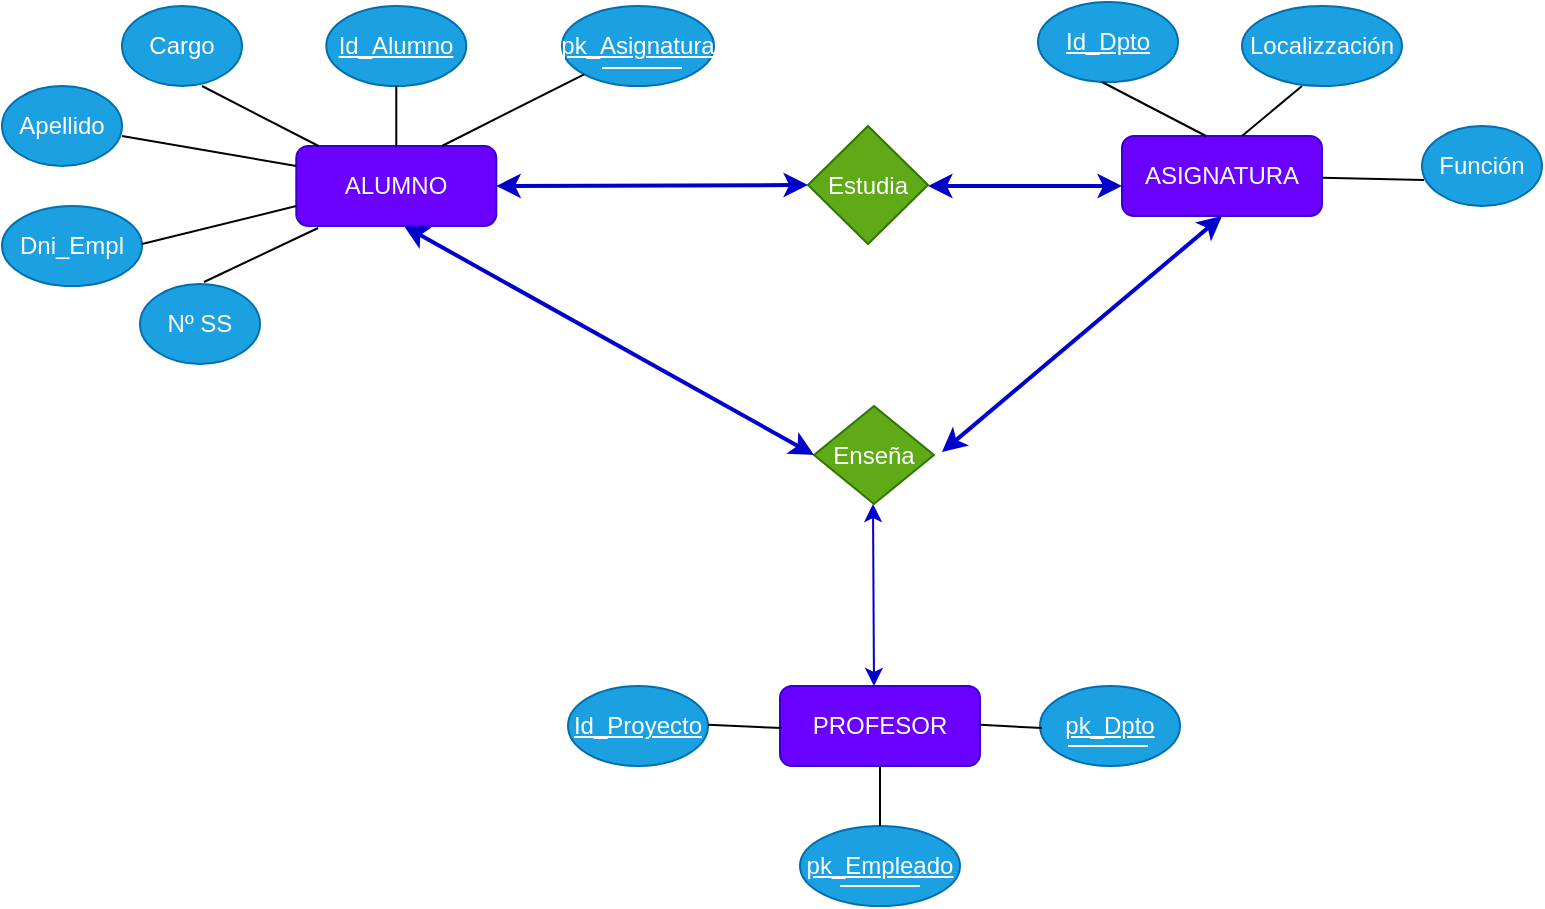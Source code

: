 <mxfile version="13.8.7" type="github">
  <diagram id="UejqZeAN-Qnx96pddLIH" name="Page-1">
    <mxGraphModel dx="868" dy="450" grid="1" gridSize="10" guides="1" tooltips="1" connect="1" arrows="1" fold="1" page="1" pageScale="1" pageWidth="827" pageHeight="1169" math="0" shadow="0">
      <root>
        <mxCell id="0" />
        <mxCell id="1" parent="0" />
        <mxCell id="DPdH1W380ujIGKMa01r5-1" value="ALUMNO" style="rounded=1;whiteSpace=wrap;html=1;fillColor=#6a00ff;strokeColor=#3700CC;fontColor=#ffffff;" vertex="1" parent="1">
          <mxGeometry x="167.14" y="100" width="100" height="40" as="geometry" />
        </mxCell>
        <mxCell id="DPdH1W380ujIGKMa01r5-2" value="ASIGNATURA" style="rounded=1;whiteSpace=wrap;html=1;fillColor=#6a00ff;strokeColor=#3700CC;fontColor=#ffffff;" vertex="1" parent="1">
          <mxGeometry x="580" y="95" width="100" height="40" as="geometry" />
        </mxCell>
        <mxCell id="DPdH1W380ujIGKMa01r5-3" value="PROFESOR" style="rounded=1;whiteSpace=wrap;html=1;fillColor=#6a00ff;strokeColor=#3700CC;fontColor=#ffffff;" vertex="1" parent="1">
          <mxGeometry x="409" y="370" width="100" height="40" as="geometry" />
        </mxCell>
        <mxCell id="DPdH1W380ujIGKMa01r5-4" value="&lt;u&gt;Id_Proyecto&lt;/u&gt;" style="ellipse;whiteSpace=wrap;html=1;fillColor=#1ba1e2;strokeColor=#006EAF;fontColor=#ffffff;" vertex="1" parent="1">
          <mxGeometry x="303" y="370" width="70" height="40" as="geometry" />
        </mxCell>
        <mxCell id="DPdH1W380ujIGKMa01r5-5" value="&lt;u&gt;pk_Empleado&lt;/u&gt;" style="ellipse;whiteSpace=wrap;html=1;fillColor=#1ba1e2;strokeColor=#006EAF;fontColor=#ffffff;" vertex="1" parent="1">
          <mxGeometry x="419" y="440" width="80" height="40" as="geometry" />
        </mxCell>
        <mxCell id="DPdH1W380ujIGKMa01r5-6" value="&lt;u&gt;pk_Dpto&lt;/u&gt;" style="ellipse;whiteSpace=wrap;html=1;fillColor=#1ba1e2;strokeColor=#006EAF;fontColor=#ffffff;" vertex="1" parent="1">
          <mxGeometry x="539" y="370" width="70" height="40" as="geometry" />
        </mxCell>
        <mxCell id="DPdH1W380ujIGKMa01r5-7" value="&lt;u&gt;Id_Alumno&lt;/u&gt;" style="ellipse;whiteSpace=wrap;html=1;fillColor=#1ba1e2;strokeColor=#006EAF;fontColor=#ffffff;" vertex="1" parent="1">
          <mxGeometry x="182.14" y="30" width="70" height="40" as="geometry" />
        </mxCell>
        <mxCell id="DPdH1W380ujIGKMa01r5-8" value="Dni_Empl" style="ellipse;whiteSpace=wrap;html=1;fillColor=#1ba1e2;strokeColor=#006EAF;fontColor=#ffffff;" vertex="1" parent="1">
          <mxGeometry x="20" y="130" width="70" height="40" as="geometry" />
        </mxCell>
        <mxCell id="DPdH1W380ujIGKMa01r5-9" value="Nº SS" style="ellipse;whiteSpace=wrap;html=1;fillColor=#1ba1e2;strokeColor=#006EAF;fontColor=#ffffff;" vertex="1" parent="1">
          <mxGeometry x="89.0" y="169" width="60" height="40" as="geometry" />
        </mxCell>
        <mxCell id="DPdH1W380ujIGKMa01r5-10" value="&lt;u&gt;pk_Asignatura&lt;/u&gt;" style="ellipse;whiteSpace=wrap;html=1;fillColor=#1ba1e2;strokeColor=#006EAF;fontColor=#ffffff;" vertex="1" parent="1">
          <mxGeometry x="300" y="30" width="76" height="40" as="geometry" />
        </mxCell>
        <mxCell id="DPdH1W380ujIGKMa01r5-11" value="Cargo" style="ellipse;whiteSpace=wrap;html=1;fillColor=#1ba1e2;strokeColor=#006EAF;fontColor=#ffffff;" vertex="1" parent="1">
          <mxGeometry x="80" y="30" width="60" height="40" as="geometry" />
        </mxCell>
        <mxCell id="DPdH1W380ujIGKMa01r5-12" value="Apellido" style="ellipse;whiteSpace=wrap;html=1;fillColor=#1ba1e2;strokeColor=#006EAF;fontColor=#ffffff;" vertex="1" parent="1">
          <mxGeometry x="20" y="70" width="60" height="40" as="geometry" />
        </mxCell>
        <mxCell id="DPdH1W380ujIGKMa01r5-13" value="" style="endArrow=none;html=1;strokeColor=#FFFEF7;" edge="1" parent="1">
          <mxGeometry width="50" height="50" relative="1" as="geometry">
            <mxPoint x="320" y="61" as="sourcePoint" />
            <mxPoint x="360" y="61" as="targetPoint" />
          </mxGeometry>
        </mxCell>
        <mxCell id="DPdH1W380ujIGKMa01r5-14" value="&lt;u&gt;Id_Dpto&lt;/u&gt;" style="ellipse;whiteSpace=wrap;html=1;fillColor=#1ba1e2;strokeColor=#006EAF;fontColor=#ffffff;" vertex="1" parent="1">
          <mxGeometry x="538" y="28" width="70" height="40" as="geometry" />
        </mxCell>
        <mxCell id="DPdH1W380ujIGKMa01r5-15" value="Localizzación" style="ellipse;whiteSpace=wrap;html=1;fillColor=#1ba1e2;strokeColor=#006EAF;fontColor=#ffffff;" vertex="1" parent="1">
          <mxGeometry x="640" y="30" width="80" height="40" as="geometry" />
        </mxCell>
        <mxCell id="DPdH1W380ujIGKMa01r5-16" value="Función" style="ellipse;whiteSpace=wrap;html=1;fillColor=#1ba1e2;strokeColor=#006EAF;fontColor=#ffffff;" vertex="1" parent="1">
          <mxGeometry x="730" y="90" width="60" height="40" as="geometry" />
        </mxCell>
        <mxCell id="DPdH1W380ujIGKMa01r5-17" value="" style="endArrow=none;html=1;strokeColor=#FFFEF7;" edge="1" parent="1">
          <mxGeometry width="50" height="50" relative="1" as="geometry">
            <mxPoint x="553" y="400" as="sourcePoint" />
            <mxPoint x="593" y="400" as="targetPoint" />
          </mxGeometry>
        </mxCell>
        <mxCell id="DPdH1W380ujIGKMa01r5-18" value="Estudia" style="rhombus;whiteSpace=wrap;html=1;fillColor=#60a917;strokeColor=#2D7600;fontColor=#ffffff;" vertex="1" parent="1">
          <mxGeometry x="423" y="90" width="60" height="59" as="geometry" />
        </mxCell>
        <mxCell id="DPdH1W380ujIGKMa01r5-19" value="Enseña" style="rhombus;whiteSpace=wrap;html=1;fillColor=#60a917;strokeColor=#2D7600;fontColor=#ffffff;" vertex="1" parent="1">
          <mxGeometry x="426" y="230" width="60" height="49" as="geometry" />
        </mxCell>
        <mxCell id="DPdH1W380ujIGKMa01r5-20" value="" style="endArrow=classic;startArrow=classic;html=1;strokeColor=#0000CC;entryX=0.5;entryY=1;entryDx=0;entryDy=0;strokeWidth=2;" edge="1" parent="1" target="DPdH1W380ujIGKMa01r5-2">
          <mxGeometry width="50" height="50" relative="1" as="geometry">
            <mxPoint x="490" y="253" as="sourcePoint" />
            <mxPoint x="549" y="203" as="targetPoint" />
          </mxGeometry>
        </mxCell>
        <mxCell id="DPdH1W380ujIGKMa01r5-21" value="" style="endArrow=classic;startArrow=classic;html=1;strokeColor=#0000CC;" edge="1" parent="1">
          <mxGeometry width="50" height="50" relative="1" as="geometry">
            <mxPoint x="456" y="370" as="sourcePoint" />
            <mxPoint x="455.5" y="279" as="targetPoint" />
          </mxGeometry>
        </mxCell>
        <mxCell id="DPdH1W380ujIGKMa01r5-22" value="" style="endArrow=classic;startArrow=classic;html=1;strokeColor=#0000CC;entryX=0.5;entryY=1;entryDx=0;entryDy=0;exitX=0;exitY=0.5;exitDx=0;exitDy=0;strokeWidth=2;" edge="1" parent="1" source="DPdH1W380ujIGKMa01r5-19">
          <mxGeometry width="50" height="50" relative="1" as="geometry">
            <mxPoint x="90" y="258" as="sourcePoint" />
            <mxPoint x="221" y="140" as="targetPoint" />
          </mxGeometry>
        </mxCell>
        <mxCell id="DPdH1W380ujIGKMa01r5-23" value="" style="endArrow=classic;startArrow=classic;html=1;strokeColor=#0000CC;entryX=0.5;entryY=1;entryDx=0;entryDy=0;exitX=0;exitY=0.5;exitDx=0;exitDy=0;strokeWidth=2;" edge="1" parent="1" source="DPdH1W380ujIGKMa01r5-18">
          <mxGeometry width="50" height="50" relative="1" as="geometry">
            <mxPoint x="486.14" y="234.5" as="sourcePoint" />
            <mxPoint x="267.14" y="120" as="targetPoint" />
          </mxGeometry>
        </mxCell>
        <mxCell id="DPdH1W380ujIGKMa01r5-24" value="" style="endArrow=classic;startArrow=classic;html=1;strokeColor=#0000CC;strokeWidth=2;" edge="1" parent="1">
          <mxGeometry width="50" height="50" relative="1" as="geometry">
            <mxPoint x="580" y="120" as="sourcePoint" />
            <mxPoint x="483" y="120" as="targetPoint" />
          </mxGeometry>
        </mxCell>
        <mxCell id="DPdH1W380ujIGKMa01r5-25" value="" style="endArrow=none;html=1;" edge="1" parent="1">
          <mxGeometry width="50" height="50" relative="1" as="geometry">
            <mxPoint x="640" y="95" as="sourcePoint" />
            <mxPoint x="670" y="70" as="targetPoint" />
          </mxGeometry>
        </mxCell>
        <mxCell id="DPdH1W380ujIGKMa01r5-26" value="" style="endArrow=none;html=1;strokeColor=#000000;strokeWidth=1;entryX=0;entryY=1;entryDx=0;entryDy=0;" edge="1" parent="1" target="DPdH1W380ujIGKMa01r5-10">
          <mxGeometry width="50" height="50" relative="1" as="geometry">
            <mxPoint x="240" y="100" as="sourcePoint" />
            <mxPoint x="290" y="50" as="targetPoint" />
          </mxGeometry>
        </mxCell>
        <mxCell id="DPdH1W380ujIGKMa01r5-27" value="" style="endArrow=none;html=1;strokeColor=#000000;strokeWidth=1;entryX=0.017;entryY=0.675;entryDx=0;entryDy=0;entryPerimeter=0;" edge="1" parent="1" target="DPdH1W380ujIGKMa01r5-16">
          <mxGeometry width="50" height="50" relative="1" as="geometry">
            <mxPoint x="680" y="115.86" as="sourcePoint" />
            <mxPoint x="751.13" y="80.002" as="targetPoint" />
          </mxGeometry>
        </mxCell>
        <mxCell id="DPdH1W380ujIGKMa01r5-28" value="" style="endArrow=none;html=1;strokeColor=#000000;strokeWidth=1;" edge="1" parent="1" source="DPdH1W380ujIGKMa01r5-1">
          <mxGeometry width="50" height="50" relative="1" as="geometry">
            <mxPoint x="150" y="120" as="sourcePoint" />
            <mxPoint x="120" y="70" as="targetPoint" />
          </mxGeometry>
        </mxCell>
        <mxCell id="DPdH1W380ujIGKMa01r5-29" value="" style="endArrow=none;html=1;strokeColor=#000000;strokeWidth=1;exitX=0;exitY=0.25;exitDx=0;exitDy=0;" edge="1" parent="1" source="DPdH1W380ujIGKMa01r5-1">
          <mxGeometry width="50" height="50" relative="1" as="geometry">
            <mxPoint x="138.284" y="125" as="sourcePoint" />
            <mxPoint x="80" y="95" as="targetPoint" />
          </mxGeometry>
        </mxCell>
        <mxCell id="DPdH1W380ujIGKMa01r5-30" value="" style="endArrow=none;html=1;strokeColor=#000000;strokeWidth=1;exitX=0.42;exitY=0.05;exitDx=0;exitDy=0;exitPerimeter=0;" edge="1" parent="1">
          <mxGeometry width="50" height="50" relative="1" as="geometry">
            <mxPoint x="622" y="95" as="sourcePoint" />
            <mxPoint x="570" y="68" as="targetPoint" />
          </mxGeometry>
        </mxCell>
        <mxCell id="DPdH1W380ujIGKMa01r5-31" value="" style="endArrow=none;html=1;strokeColor=#000000;strokeWidth=1;" edge="1" parent="1">
          <mxGeometry width="50" height="50" relative="1" as="geometry">
            <mxPoint x="509" y="389.43" as="sourcePoint" />
            <mxPoint x="540" y="391" as="targetPoint" />
          </mxGeometry>
        </mxCell>
        <mxCell id="DPdH1W380ujIGKMa01r5-32" value="" style="endArrow=none;html=1;strokeColor=#000000;strokeWidth=1;" edge="1" parent="1">
          <mxGeometry width="50" height="50" relative="1" as="geometry">
            <mxPoint x="373" y="389.43" as="sourcePoint" />
            <mxPoint x="410" y="391" as="targetPoint" />
          </mxGeometry>
        </mxCell>
        <mxCell id="DPdH1W380ujIGKMa01r5-33" value="" style="endArrow=none;html=1;strokeColor=#000000;strokeWidth=1;" edge="1" parent="1" source="DPdH1W380ujIGKMa01r5-5">
          <mxGeometry width="50" height="50" relative="1" as="geometry">
            <mxPoint x="409" y="460" as="sourcePoint" />
            <mxPoint x="459" y="410" as="targetPoint" />
          </mxGeometry>
        </mxCell>
        <mxCell id="DPdH1W380ujIGKMa01r5-34" value="" style="endArrow=none;html=1;strokeColor=#000000;strokeWidth=1;exitX=0;exitY=0.75;exitDx=0;exitDy=0;" edge="1" parent="1" source="DPdH1W380ujIGKMa01r5-1">
          <mxGeometry width="50" height="50" relative="1" as="geometry">
            <mxPoint x="177.14" y="164" as="sourcePoint" />
            <mxPoint x="90" y="149" as="targetPoint" />
          </mxGeometry>
        </mxCell>
        <mxCell id="DPdH1W380ujIGKMa01r5-35" value="" style="endArrow=none;html=1;strokeColor=#000000;strokeWidth=1;exitX=0.099;exitY=1.075;exitDx=0;exitDy=0;exitPerimeter=0;" edge="1" parent="1">
          <mxGeometry width="50" height="50" relative="1" as="geometry">
            <mxPoint x="178.04" y="141" as="sourcePoint" />
            <mxPoint x="121" y="168" as="targetPoint" />
          </mxGeometry>
        </mxCell>
        <mxCell id="DPdH1W380ujIGKMa01r5-36" value="" style="endArrow=none;html=1;strokeColor=#000000;strokeWidth=1;entryX=0.5;entryY=1;entryDx=0;entryDy=0;" edge="1" parent="1" target="DPdH1W380ujIGKMa01r5-7">
          <mxGeometry width="50" height="50" relative="1" as="geometry">
            <mxPoint x="217.14" y="100" as="sourcePoint" />
            <mxPoint x="267.14" y="50" as="targetPoint" />
          </mxGeometry>
        </mxCell>
        <mxCell id="DPdH1W380ujIGKMa01r5-37" value="" style="endArrow=none;html=1;strokeColor=#FFFEF7;" edge="1" parent="1">
          <mxGeometry width="50" height="50" relative="1" as="geometry">
            <mxPoint x="439" y="470" as="sourcePoint" />
            <mxPoint x="479" y="470" as="targetPoint" />
          </mxGeometry>
        </mxCell>
      </root>
    </mxGraphModel>
  </diagram>
</mxfile>
